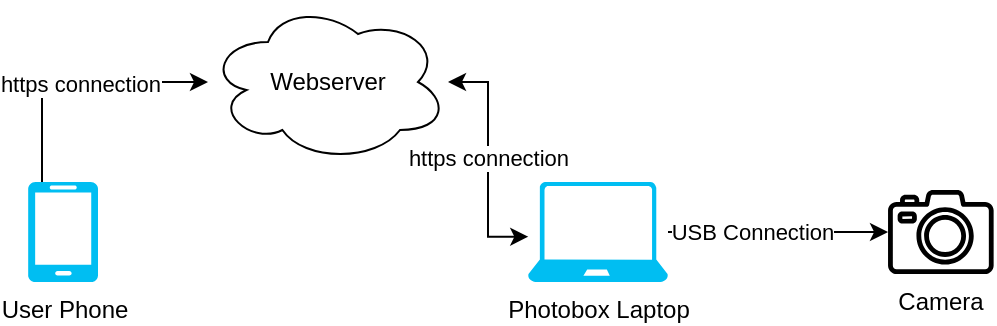 <mxfile version="24.7.7">
  <diagram name="Page-1" id="KMEr7N3SCpesvT9k7eyk">
    <mxGraphModel dx="939" dy="564" grid="1" gridSize="10" guides="1" tooltips="1" connect="1" arrows="1" fold="1" page="1" pageScale="1" pageWidth="850" pageHeight="1100" math="0" shadow="0">
      <root>
        <mxCell id="0" />
        <mxCell id="1" parent="0" />
        <mxCell id="Iex43hJUZoWr18XzuHkU-1" value="Camera" style="sketch=0;outlineConnect=0;fillColor=#000000;strokeColor=#b85450;dashed=0;verticalLabelPosition=bottom;verticalAlign=top;align=center;html=1;fontSize=12;fontStyle=0;aspect=fixed;pointerEvents=1;shape=mxgraph.aws4.camera2;" parent="1" vertex="1">
          <mxGeometry x="590" y="134" width="52.84" height="42" as="geometry" />
        </mxCell>
        <mxCell id="Iex43hJUZoWr18XzuHkU-3" style="edgeStyle=orthogonalEdgeStyle;rounded=0;orthogonalLoop=1;jettySize=auto;html=1;" parent="1" source="Iex43hJUZoWr18XzuHkU-2" target="Iex43hJUZoWr18XzuHkU-1" edge="1">
          <mxGeometry relative="1" as="geometry" />
        </mxCell>
        <mxCell id="Iex43hJUZoWr18XzuHkU-16" value="USB Connection" style="edgeLabel;html=1;align=center;verticalAlign=middle;resizable=0;points=[];" parent="Iex43hJUZoWr18XzuHkU-3" vertex="1" connectable="0">
          <mxGeometry x="-0.246" relative="1" as="geometry">
            <mxPoint as="offset" />
          </mxGeometry>
        </mxCell>
        <mxCell id="Iex43hJUZoWr18XzuHkU-2" value="Photobox Laptop" style="verticalLabelPosition=bottom;html=1;verticalAlign=top;align=center;strokeColor=none;fillColor=#00BEF2;shape=mxgraph.azure.laptop;pointerEvents=1;strokeOpacity=100;" parent="1" vertex="1">
          <mxGeometry x="410" y="130" width="70" height="50" as="geometry" />
        </mxCell>
        <mxCell id="Iex43hJUZoWr18XzuHkU-4" value="Webserver" style="ellipse;shape=cloud;whiteSpace=wrap;html=1;" parent="1" vertex="1">
          <mxGeometry x="250" y="40" width="120" height="80" as="geometry" />
        </mxCell>
        <mxCell id="Iex43hJUZoWr18XzuHkU-11" style="edgeStyle=orthogonalEdgeStyle;rounded=0;orthogonalLoop=1;jettySize=auto;html=1;entryX=0.002;entryY=0.547;entryDx=0;entryDy=0;entryPerimeter=0;startArrow=classic;startFill=1;" parent="1" source="Iex43hJUZoWr18XzuHkU-4" target="Iex43hJUZoWr18XzuHkU-2" edge="1">
          <mxGeometry relative="1" as="geometry" />
        </mxCell>
        <mxCell id="Iex43hJUZoWr18XzuHkU-15" value="https connection" style="edgeLabel;html=1;align=center;verticalAlign=middle;resizable=0;points=[];" parent="Iex43hJUZoWr18XzuHkU-11" vertex="1" connectable="0">
          <mxGeometry x="-0.019" relative="1" as="geometry">
            <mxPoint as="offset" />
          </mxGeometry>
        </mxCell>
        <mxCell id="Iex43hJUZoWr18XzuHkU-13" style="edgeStyle=orthogonalEdgeStyle;rounded=0;orthogonalLoop=1;jettySize=auto;html=1;" parent="1" source="Iex43hJUZoWr18XzuHkU-12" target="Iex43hJUZoWr18XzuHkU-4" edge="1">
          <mxGeometry relative="1" as="geometry">
            <Array as="points">
              <mxPoint x="167" y="80" />
            </Array>
          </mxGeometry>
        </mxCell>
        <mxCell id="Iex43hJUZoWr18XzuHkU-14" value="https connection" style="edgeLabel;html=1;align=center;verticalAlign=middle;resizable=0;points=[];" parent="Iex43hJUZoWr18XzuHkU-13" vertex="1" connectable="0">
          <mxGeometry x="0.034" y="-1" relative="1" as="geometry">
            <mxPoint as="offset" />
          </mxGeometry>
        </mxCell>
        <mxCell id="Iex43hJUZoWr18XzuHkU-12" value="User Phone" style="verticalLabelPosition=bottom;html=1;verticalAlign=top;align=center;strokeColor=none;fillColor=#00BEF2;shape=mxgraph.azure.mobile;pointerEvents=1;" parent="1" vertex="1">
          <mxGeometry x="160" y="130" width="35" height="50" as="geometry" />
        </mxCell>
      </root>
    </mxGraphModel>
  </diagram>
</mxfile>
